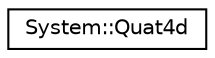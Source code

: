 digraph G
{
  edge [fontname="Helvetica",fontsize="10",labelfontname="Helvetica",labelfontsize="10"];
  node [fontname="Helvetica",fontsize="10",shape=record];
  rankdir="LR";
  Node1 [label="System::Quat4d",height=0.2,width=0.4,color="black", fillcolor="white", style="filled",URL="$class_system_1_1_quat4d.html"];
}
